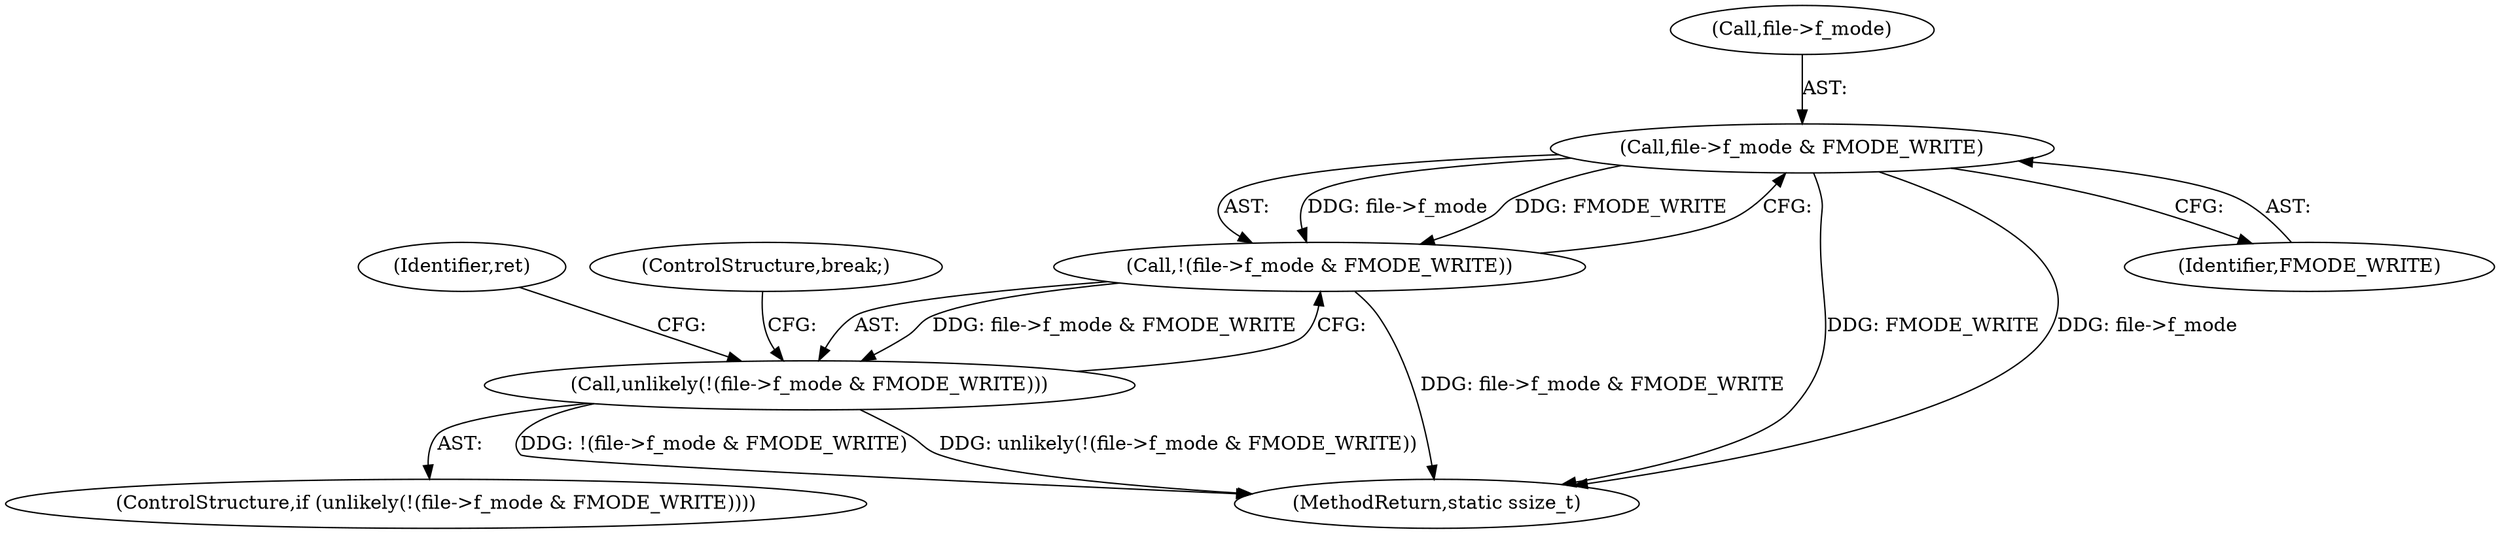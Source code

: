 digraph "0_linux_a70b52ec1aaeaf60f4739edb1b422827cb6f3893@pointer" {
"1000276" [label="(Call,file->f_mode & FMODE_WRITE)"];
"1000275" [label="(Call,!(file->f_mode & FMODE_WRITE))"];
"1000274" [label="(Call,unlikely(!(file->f_mode & FMODE_WRITE)))"];
"1000277" [label="(Call,file->f_mode)"];
"1000276" [label="(Call,file->f_mode & FMODE_WRITE)"];
"1000357" [label="(MethodReturn,static ssize_t)"];
"1000280" [label="(Identifier,FMODE_WRITE)"];
"1000275" [label="(Call,!(file->f_mode & FMODE_WRITE))"];
"1000283" [label="(Identifier,ret)"];
"1000273" [label="(ControlStructure,if (unlikely(!(file->f_mode & FMODE_WRITE))))"];
"1000281" [label="(ControlStructure,break;)"];
"1000274" [label="(Call,unlikely(!(file->f_mode & FMODE_WRITE)))"];
"1000276" -> "1000275"  [label="AST: "];
"1000276" -> "1000280"  [label="CFG: "];
"1000277" -> "1000276"  [label="AST: "];
"1000280" -> "1000276"  [label="AST: "];
"1000275" -> "1000276"  [label="CFG: "];
"1000276" -> "1000357"  [label="DDG: FMODE_WRITE"];
"1000276" -> "1000357"  [label="DDG: file->f_mode"];
"1000276" -> "1000275"  [label="DDG: file->f_mode"];
"1000276" -> "1000275"  [label="DDG: FMODE_WRITE"];
"1000275" -> "1000274"  [label="AST: "];
"1000274" -> "1000275"  [label="CFG: "];
"1000275" -> "1000357"  [label="DDG: file->f_mode & FMODE_WRITE"];
"1000275" -> "1000274"  [label="DDG: file->f_mode & FMODE_WRITE"];
"1000274" -> "1000273"  [label="AST: "];
"1000281" -> "1000274"  [label="CFG: "];
"1000283" -> "1000274"  [label="CFG: "];
"1000274" -> "1000357"  [label="DDG: !(file->f_mode & FMODE_WRITE)"];
"1000274" -> "1000357"  [label="DDG: unlikely(!(file->f_mode & FMODE_WRITE))"];
}
